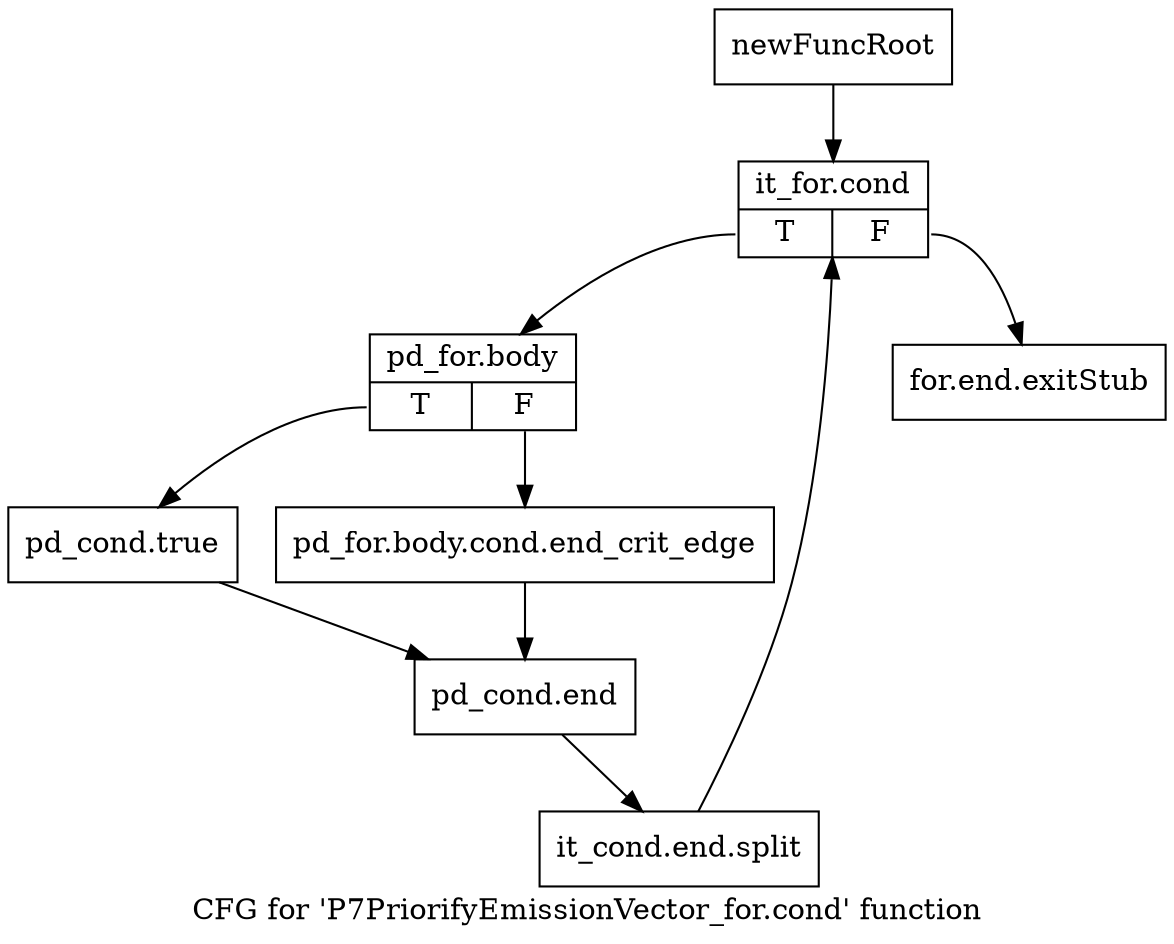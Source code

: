 digraph "CFG for 'P7PriorifyEmissionVector_for.cond' function" {
	label="CFG for 'P7PriorifyEmissionVector_for.cond' function";

	Node0x3236a40 [shape=record,label="{newFuncRoot}"];
	Node0x3236a40 -> Node0x3236ae0;
	Node0x3236a90 [shape=record,label="{for.end.exitStub}"];
	Node0x3236ae0 [shape=record,label="{it_for.cond|{<s0>T|<s1>F}}"];
	Node0x3236ae0:s0 -> Node0x3236b30;
	Node0x3236ae0:s1 -> Node0x3236a90;
	Node0x3236b30 [shape=record,label="{pd_for.body|{<s0>T|<s1>F}}"];
	Node0x3236b30:s0 -> Node0x3236bd0;
	Node0x3236b30:s1 -> Node0x3236b80;
	Node0x3236b80 [shape=record,label="{pd_for.body.cond.end_crit_edge}"];
	Node0x3236b80 -> Node0x3236c20;
	Node0x3236bd0 [shape=record,label="{pd_cond.true}"];
	Node0x3236bd0 -> Node0x3236c20;
	Node0x3236c20 [shape=record,label="{pd_cond.end}"];
	Node0x3236c20 -> Node0x38faa70;
	Node0x38faa70 [shape=record,label="{it_cond.end.split}"];
	Node0x38faa70 -> Node0x3236ae0;
}
